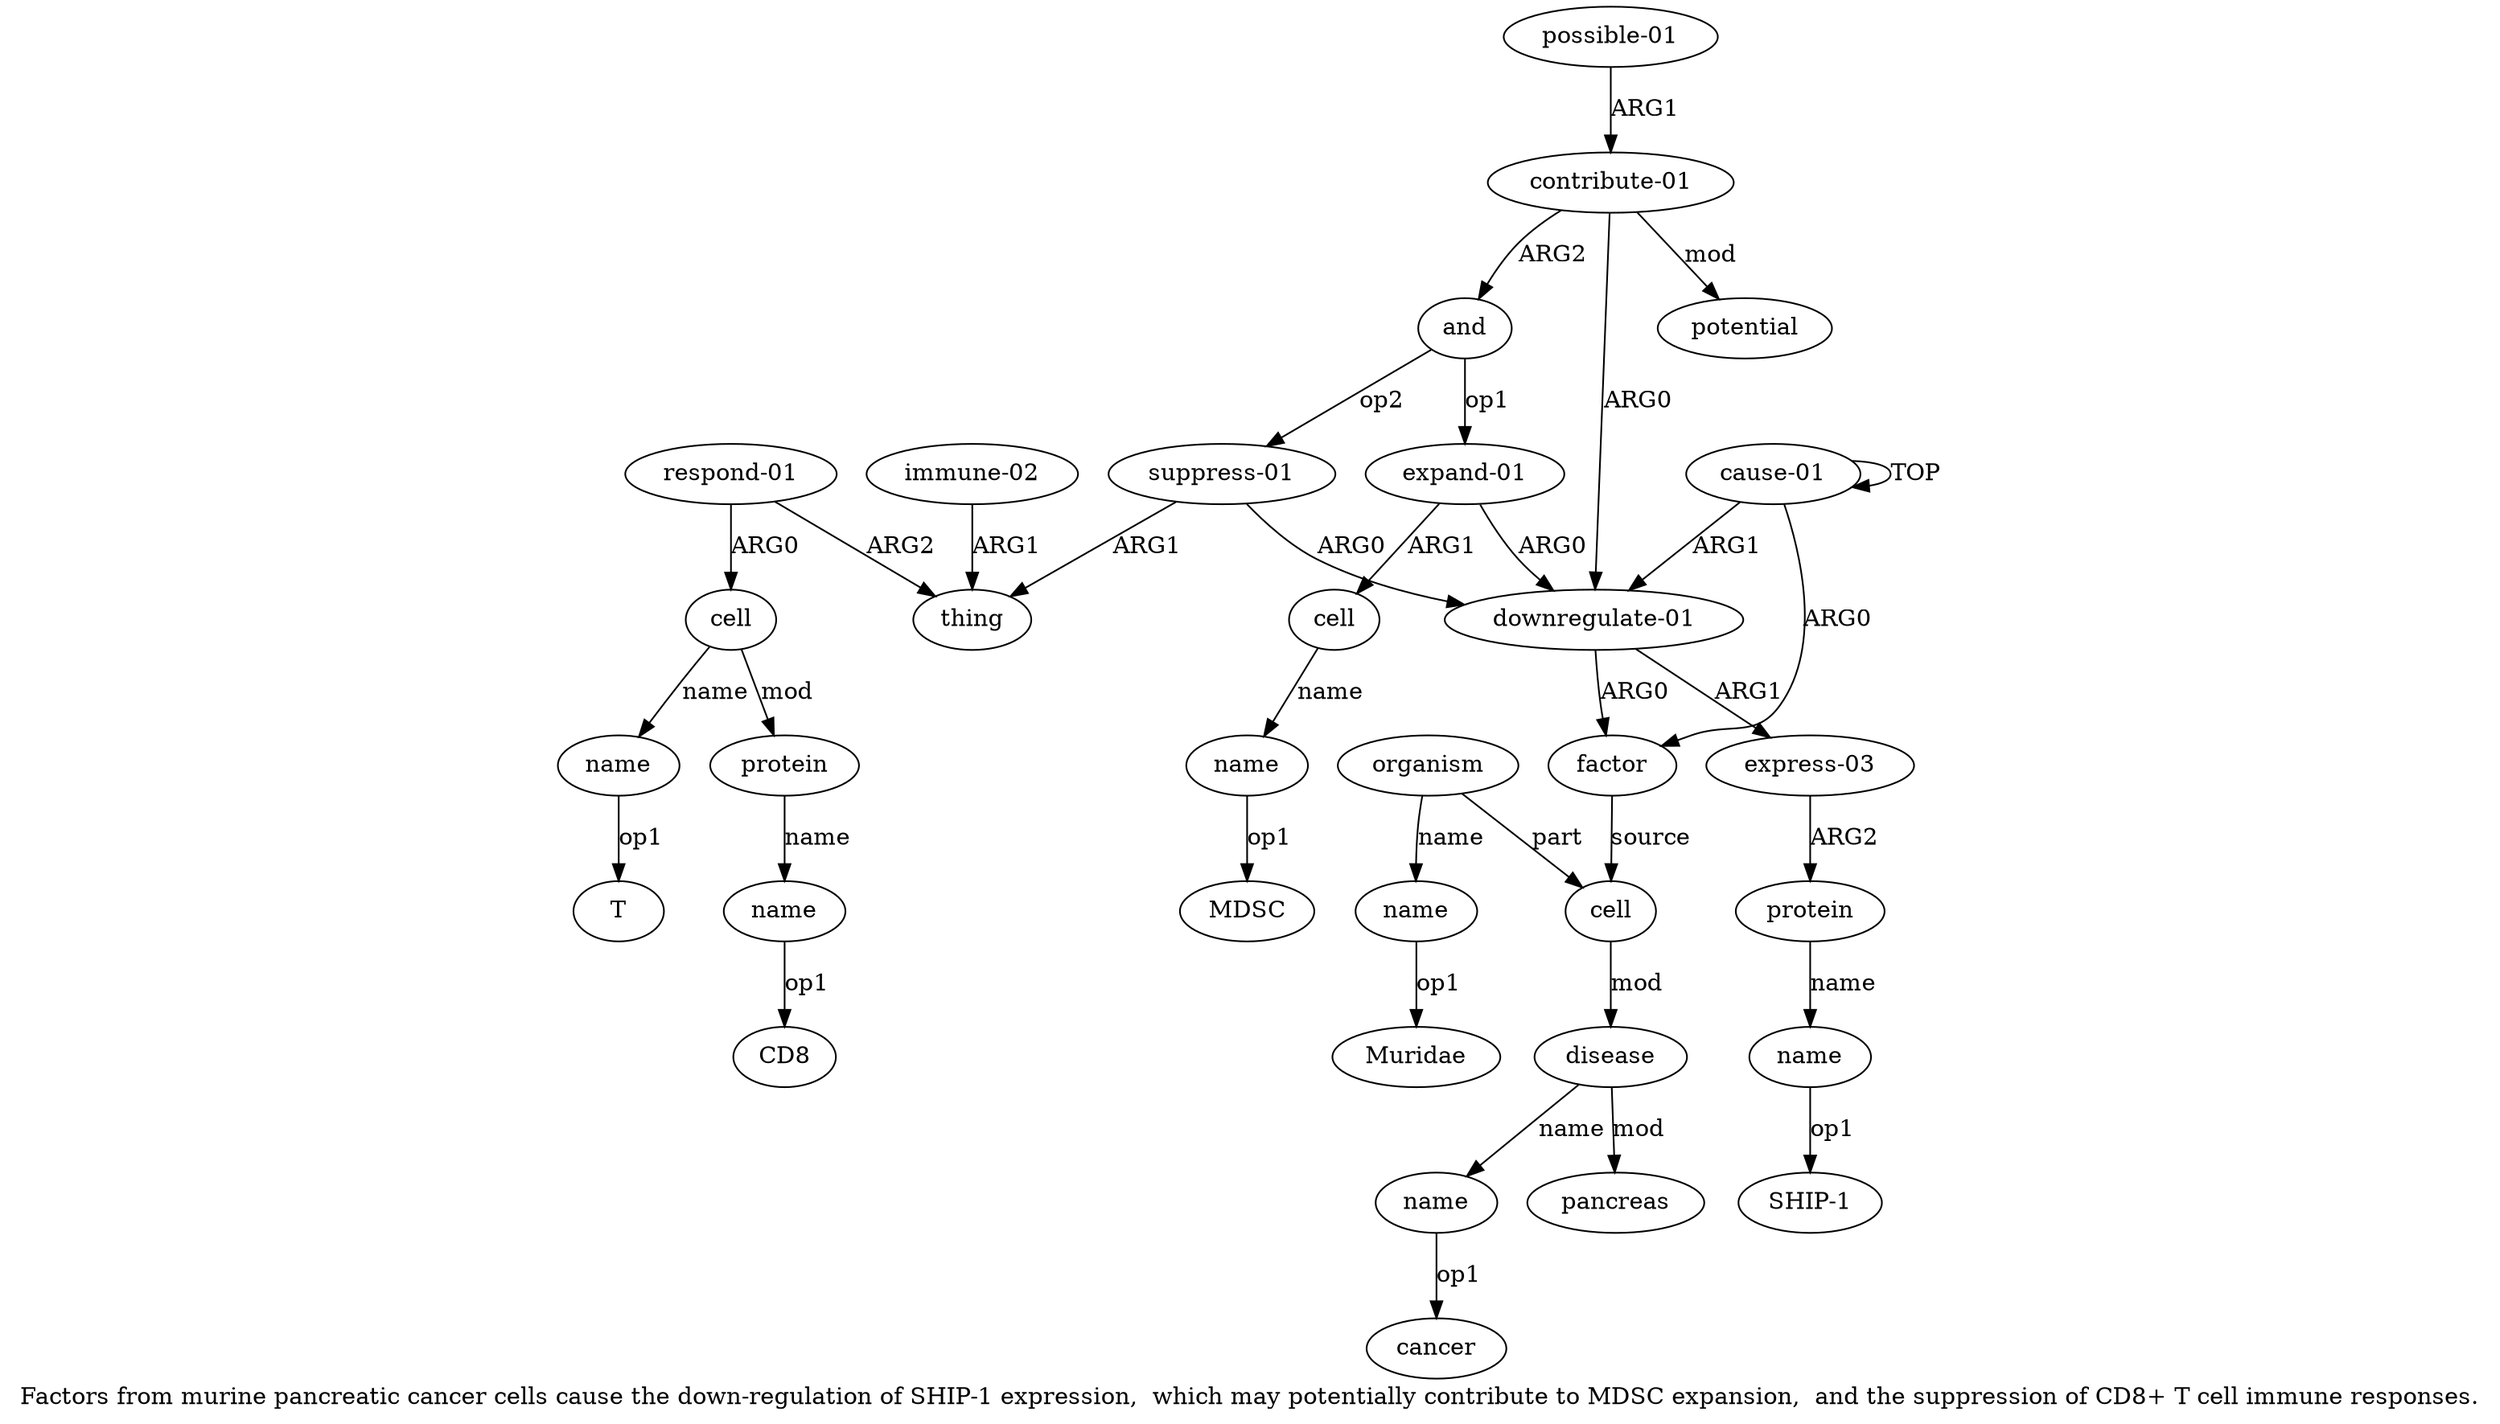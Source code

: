 digraph  {
	graph [label="Factors from murine pancreatic cancer cells cause the down-regulation of SHIP-1 expression,  which may potentially contribute to \
MDSC expansion,  and the suppression of CD8+ T cell immune responses."];
	node [label="\N"];
	a20	 [color=black,
		gold_ind=20,
		gold_label=cell,
		label=cell,
		test_ind=20,
		test_label=cell];
	a21	 [color=black,
		gold_ind=21,
		gold_label=name,
		label=name,
		test_ind=21,
		test_label=name];
	a20 -> a21 [key=0,
	color=black,
	gold_label=name,
	label=name,
	test_label=name];
a22 [color=black,
	gold_ind=22,
	gold_label=protein,
	label=protein,
	test_ind=22,
	test_label=protein];
a20 -> a22 [key=0,
color=black,
gold_label=mod,
label=mod,
test_label=mod];
"a21 T" [color=black,
gold_ind=-1,
gold_label=T,
label=T,
test_ind=-1,
test_label=T];
a21 -> "a21 T" [key=0,
color=black,
gold_label=op1,
label=op1,
test_label=op1];
a23 [color=black,
gold_ind=23,
gold_label=name,
label=name,
test_ind=23,
test_label=name];
a22 -> a23 [key=0,
color=black,
gold_label=name,
label=name,
test_label=name];
"a23 CD8" [color=black,
gold_ind=-1,
gold_label=CD8,
label=CD8,
test_ind=-1,
test_label=CD8];
a23 -> "a23 CD8" [key=0,
color=black,
gold_label=op1,
label=op1,
test_label=op1];
a24 [color=black,
gold_ind=24,
gold_label="immune-02",
label="immune-02",
test_ind=24,
test_label="immune-02"];
a18 [color=black,
gold_ind=18,
gold_label=thing,
label=thing,
test_ind=18,
test_label=thing];
a24 -> a18 [key=0,
color=black,
gold_label=ARG1,
label=ARG1,
test_label=ARG1];
a25 [color=black,
gold_ind=25,
gold_label=potential,
label=potential,
test_ind=25,
test_label=potential];
a26 [color=black,
gold_ind=26,
gold_label="possible-01",
label="possible-01",
test_ind=26,
test_label="possible-01"];
a12 [color=black,
gold_ind=12,
gold_label="contribute-01",
label="contribute-01",
test_ind=12,
test_label="contribute-01"];
a26 -> a12 [key=0,
color=black,
gold_label=ARG1,
label=ARG1,
test_label=ARG1];
"a4 cancer" [color=black,
gold_ind=-1,
gold_label=cancer,
label=cancer,
test_ind=-1,
test_label=cancer];
"a16 MDSC" [color=black,
gold_ind=-1,
gold_label=MDSC,
label=MDSC,
test_ind=-1,
test_label=MDSC];
"a11 SHIP-1" [color=black,
gold_ind=-1,
gold_label="SHIP-1",
label="SHIP-1",
test_ind=-1,
test_label="SHIP-1"];
a15 [color=black,
gold_ind=15,
gold_label=cell,
label=cell,
test_ind=15,
test_label=cell];
a16 [color=black,
gold_ind=16,
gold_label=name,
label=name,
test_ind=16,
test_label=name];
a15 -> a16 [key=0,
color=black,
gold_label=name,
label=name,
test_label=name];
a14 [color=black,
gold_ind=14,
gold_label="expand-01",
label="expand-01",
test_ind=14,
test_label="expand-01"];
a14 -> a15 [key=0,
color=black,
gold_label=ARG1,
label=ARG1,
test_label=ARG1];
a8 [color=black,
gold_ind=8,
gold_label="downregulate-01",
label="downregulate-01",
test_ind=8,
test_label="downregulate-01"];
a14 -> a8 [key=0,
color=black,
gold_label=ARG0,
label=ARG0,
test_label=ARG0];
a17 [color=black,
gold_ind=17,
gold_label="suppress-01",
label="suppress-01",
test_ind=17,
test_label="suppress-01"];
a17 -> a18 [key=0,
color=black,
gold_label=ARG1,
label=ARG1,
test_label=ARG1];
a17 -> a8 [key=0,
color=black,
gold_label=ARG0,
label=ARG0,
test_label=ARG0];
a16 -> "a16 MDSC" [key=0,
color=black,
gold_label=op1,
label=op1,
test_label=op1];
a11 [color=black,
gold_ind=11,
gold_label=name,
label=name,
test_ind=11,
test_label=name];
a11 -> "a11 SHIP-1" [key=0,
color=black,
gold_label=op1,
label=op1,
test_label=op1];
a10 [color=black,
gold_ind=10,
gold_label=protein,
label=protein,
test_ind=10,
test_label=protein];
a10 -> a11 [key=0,
color=black,
gold_label=name,
label=name,
test_label=name];
a13 [color=black,
gold_ind=13,
gold_label=and,
label=and,
test_ind=13,
test_label=and];
a13 -> a14 [key=0,
color=black,
gold_label=op1,
label=op1,
test_label=op1];
a13 -> a17 [key=0,
color=black,
gold_label=op2,
label=op2,
test_label=op2];
a12 -> a25 [key=0,
color=black,
gold_label=mod,
label=mod,
test_label=mod];
a12 -> a13 [key=0,
color=black,
gold_label=ARG2,
label=ARG2,
test_label=ARG2];
a12 -> a8 [key=0,
color=black,
gold_label=ARG0,
label=ARG0,
test_label=ARG0];
a19 [color=black,
gold_ind=19,
gold_label="respond-01",
label="respond-01",
test_ind=19,
test_label="respond-01"];
a19 -> a20 [key=0,
color=black,
gold_label=ARG0,
label=ARG0,
test_label=ARG0];
a19 -> a18 [key=0,
color=black,
gold_label=ARG2,
label=ARG2,
test_label=ARG2];
a1 [color=black,
gold_ind=1,
gold_label=factor,
label=factor,
test_ind=1,
test_label=factor];
a2 [color=black,
gold_ind=2,
gold_label=cell,
label=cell,
test_ind=2,
test_label=cell];
a1 -> a2 [key=0,
color=black,
gold_label=source,
label=source,
test_label=source];
a0 [color=black,
gold_ind=0,
gold_label="cause-01",
label="cause-01",
test_ind=0,
test_label="cause-01"];
a0 -> a1 [key=0,
color=black,
gold_label=ARG0,
label=ARG0,
test_label=ARG0];
a0 -> a0 [key=0,
color=black,
gold_label=TOP,
label=TOP,
test_label=TOP];
a0 -> a8 [key=0,
color=black,
gold_label=ARG1,
label=ARG1,
test_label=ARG1];
a3 [color=black,
gold_ind=3,
gold_label=disease,
label=disease,
test_ind=3,
test_label=disease];
a5 [color=black,
gold_ind=5,
gold_label=pancreas,
label=pancreas,
test_ind=5,
test_label=pancreas];
a3 -> a5 [key=0,
color=black,
gold_label=mod,
label=mod,
test_label=mod];
a4 [color=black,
gold_ind=4,
gold_label=name,
label=name,
test_ind=4,
test_label=name];
a3 -> a4 [key=0,
color=black,
gold_label=name,
label=name,
test_label=name];
a2 -> a3 [key=0,
color=black,
gold_label=mod,
label=mod,
test_label=mod];
a4 -> "a4 cancer" [key=0,
color=black,
gold_label=op1,
label=op1,
test_label=op1];
a7 [color=black,
gold_ind=7,
gold_label=name,
label=name,
test_ind=7,
test_label=name];
"a7 Muridae" [color=black,
gold_ind=-1,
gold_label=Muridae,
label=Muridae,
test_ind=-1,
test_label=Muridae];
a7 -> "a7 Muridae" [key=0,
color=black,
gold_label=op1,
label=op1,
test_label=op1];
a6 [color=black,
gold_ind=6,
gold_label=organism,
label=organism,
test_ind=6,
test_label=organism];
a6 -> a2 [key=0,
color=black,
gold_label=part,
label=part,
test_label=part];
a6 -> a7 [key=0,
color=black,
gold_label=name,
label=name,
test_label=name];
a9 [color=black,
gold_ind=9,
gold_label="express-03",
label="express-03",
test_ind=9,
test_label="express-03"];
a9 -> a10 [key=0,
color=black,
gold_label=ARG2,
label=ARG2,
test_label=ARG2];
a8 -> a1 [key=0,
color=black,
gold_label=ARG0,
label=ARG0,
test_label=ARG0];
a8 -> a9 [key=0,
color=black,
gold_label=ARG1,
label=ARG1,
test_label=ARG1];
}
